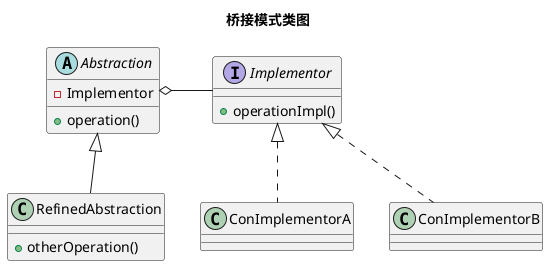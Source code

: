 @startuml
title 桥接模式类图

abstract class Abstraction {
    - Implementor
    + operation()
}
class RefinedAbstraction {
    + otherOperation()
}
interface Implementor {
    + operationImpl()
}
class ConImplementorA
class ConImplementorB

Abstraction <|-- RefinedAbstraction
Abstraction o- Implementor
Implementor <|.. ConImplementorA
Implementor <|.. ConImplementorB
@enduml